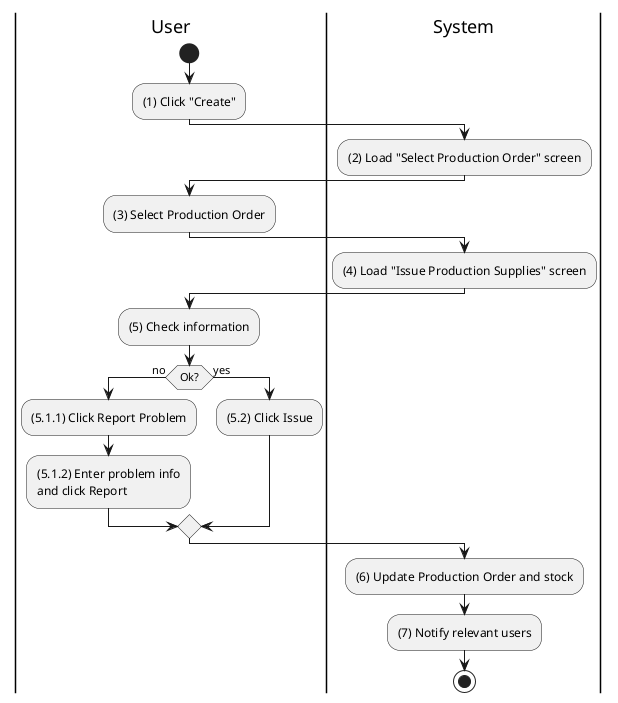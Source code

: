 @startuml inventory-supply-issue
|u|User
|s|System

|u|
start
:(1) Click "Create";

|s|
:(2) Load "Select Production Order" screen;

|u|
:(3) Select Production Order;

|s|
:(4) Load "Issue Production Supplies" screen;

|u|
:(5) Check information;

if (Ok?) then (no)
    |u|
    :(5.1.1) Click Report Problem;
    :(5.1.2) Enter problem info\nand click Report;
else (yes)
    |u|
    :(5.2) Click Issue;
endif

|s|
:(6) Update Production Order and stock;
:(7) Notify relevant users;
stop
@enduml